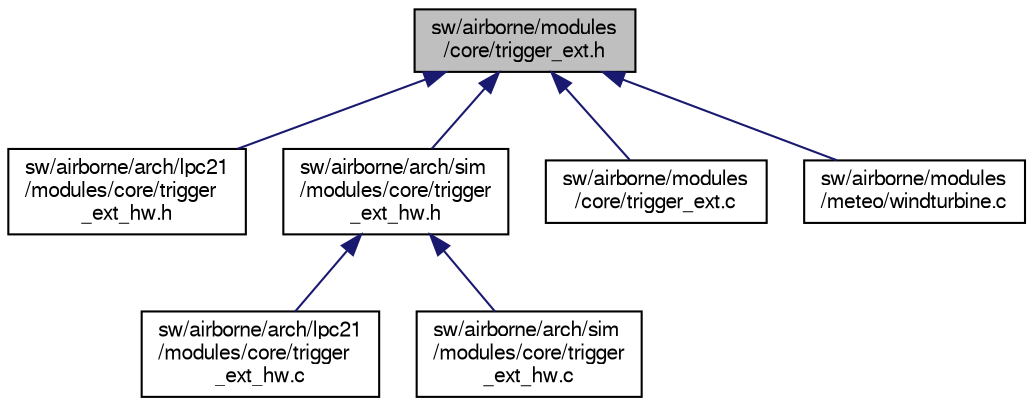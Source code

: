 digraph "sw/airborne/modules/core/trigger_ext.h"
{
  edge [fontname="FreeSans",fontsize="10",labelfontname="FreeSans",labelfontsize="10"];
  node [fontname="FreeSans",fontsize="10",shape=record];
  Node1 [label="sw/airborne/modules\l/core/trigger_ext.h",height=0.2,width=0.4,color="black", fillcolor="grey75", style="filled", fontcolor="black"];
  Node1 -> Node2 [dir="back",color="midnightblue",fontsize="10",style="solid",fontname="FreeSans"];
  Node2 [label="sw/airborne/arch/lpc21\l/modules/core/trigger\l_ext_hw.h",height=0.2,width=0.4,color="black", fillcolor="white", style="filled",URL="$lpc21_2modules_2core_2trigger__ext__hw_8h.html"];
  Node1 -> Node3 [dir="back",color="midnightblue",fontsize="10",style="solid",fontname="FreeSans"];
  Node3 [label="sw/airborne/arch/sim\l/modules/core/trigger\l_ext_hw.h",height=0.2,width=0.4,color="black", fillcolor="white", style="filled",URL="$sim_2modules_2core_2trigger__ext__hw_8h.html"];
  Node3 -> Node4 [dir="back",color="midnightblue",fontsize="10",style="solid",fontname="FreeSans"];
  Node4 [label="sw/airborne/arch/lpc21\l/modules/core/trigger\l_ext_hw.c",height=0.2,width=0.4,color="black", fillcolor="white", style="filled",URL="$lpc21_2modules_2core_2trigger__ext__hw_8c.html"];
  Node3 -> Node5 [dir="back",color="midnightblue",fontsize="10",style="solid",fontname="FreeSans"];
  Node5 [label="sw/airborne/arch/sim\l/modules/core/trigger\l_ext_hw.c",height=0.2,width=0.4,color="black", fillcolor="white", style="filled",URL="$sim_2modules_2core_2trigger__ext__hw_8c.html"];
  Node1 -> Node6 [dir="back",color="midnightblue",fontsize="10",style="solid",fontname="FreeSans"];
  Node6 [label="sw/airborne/modules\l/core/trigger_ext.c",height=0.2,width=0.4,color="black", fillcolor="white", style="filled",URL="$core_2trigger__ext_8c.html",tooltip="Measure external trigger pulse at PPM input (default). "];
  Node1 -> Node7 [dir="back",color="midnightblue",fontsize="10",style="solid",fontname="FreeSans"];
  Node7 [label="sw/airborne/modules\l/meteo/windturbine.c",height=0.2,width=0.4,color="black", fillcolor="white", style="filled",URL="$windturbine_8c.html",tooltip="This measures a trigger pulse length (e.g. "];
}
